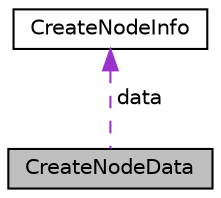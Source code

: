 digraph "CreateNodeData"
{
  edge [fontname="Helvetica",fontsize="10",labelfontname="Helvetica",labelfontsize="10"];
  node [fontname="Helvetica",fontsize="10",shape=record];
  Node1 [label="CreateNodeData",height=0.2,width=0.4,color="black", fillcolor="grey75", style="filled", fontcolor="black"];
  Node2 -> Node1 [dir="back",color="darkorchid3",fontsize="10",style="dashed",label=" data" ,fontname="Helvetica"];
  Node2 [label="CreateNodeInfo",height=0.2,width=0.4,color="black", fillcolor="white", style="filled",URL="$struct_create_node_info.html",tooltip="This struct contains data specific for create_node command. "];
}
